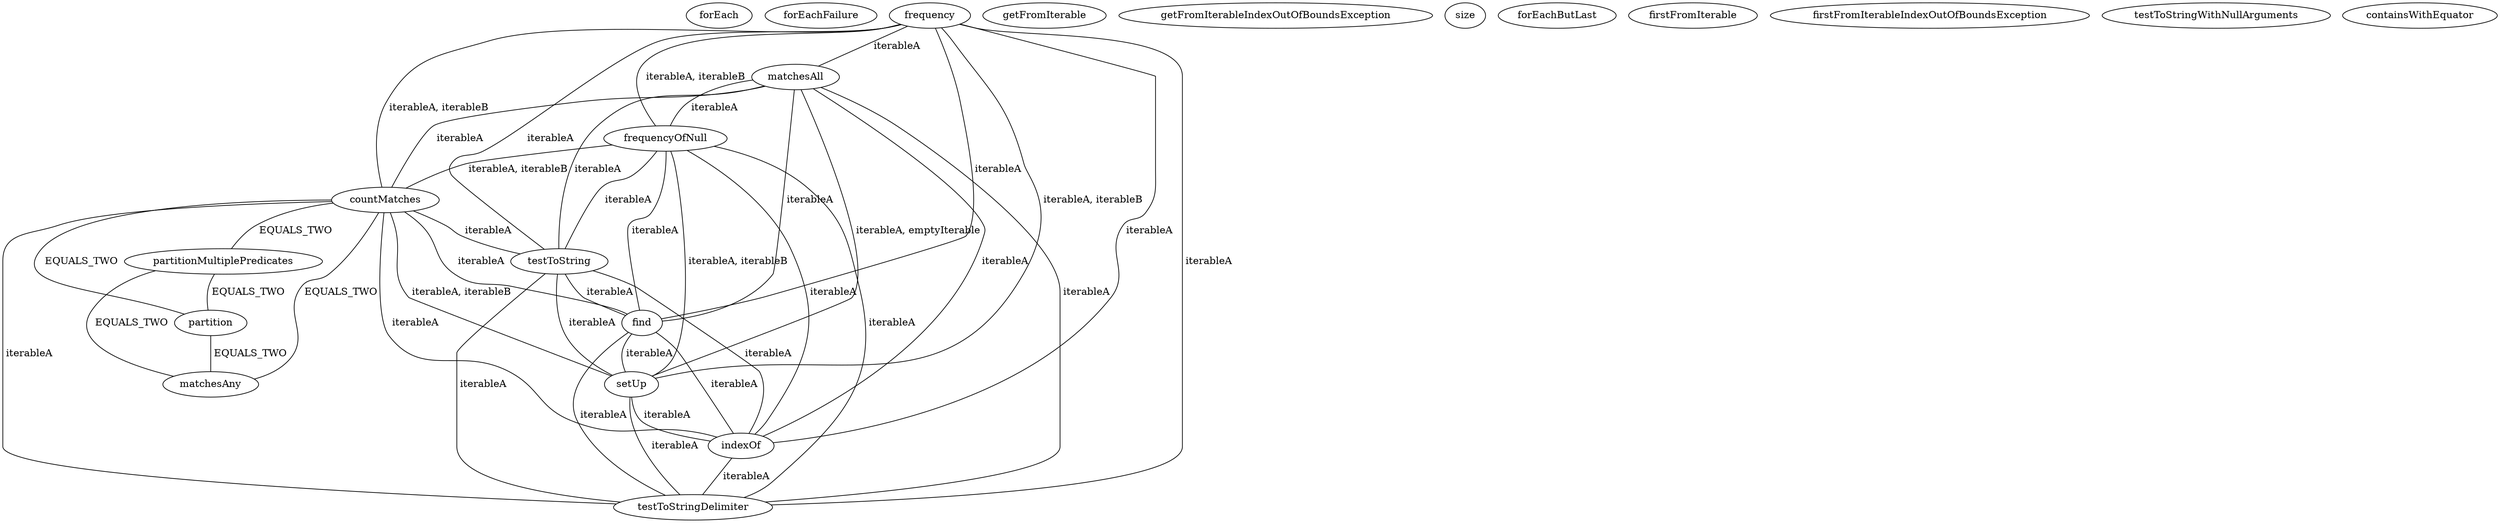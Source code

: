 digraph G {
forEach;
forEachFailure;
frequency;
matchesAll;
frequencyOfNull;
countMatches;
partitionMultiplePredicates;
getFromIterable;
getFromIterableIndexOutOfBoundsException;
partition;
testToString;
size;
forEachButLast;
find;
matchesAny;
firstFromIterable;
setUp;
firstFromIterableIndexOutOfBoundsException;
testToStringWithNullArguments;
indexOf;
containsWithEquator;
testToStringDelimiter;
frequencyOfNull -> countMatches [label=" iterableA, iterableB", dir=none];
frequencyOfNull -> testToString [label=" iterableA", dir=none];
frequencyOfNull -> find [label=" iterableA", dir=none];
frequencyOfNull -> setUp [label=" iterableA, iterableB", dir=none];
frequencyOfNull -> indexOf [label=" iterableA", dir=none];
frequencyOfNull -> testToStringDelimiter [label=" iterableA", dir=none];
countMatches -> partitionMultiplePredicates [label=" EQUALS_TWO", dir=none];
countMatches -> partition [label=" EQUALS_TWO", dir=none];
countMatches -> testToString [label=" iterableA", dir=none];
countMatches -> find [label=" iterableA", dir=none];
countMatches -> matchesAny [label=" EQUALS_TWO", dir=none];
countMatches -> setUp [label=" iterableA, iterableB", dir=none];
countMatches -> indexOf [label=" iterableA", dir=none];
countMatches -> testToStringDelimiter [label=" iterableA", dir=none];
partitionMultiplePredicates -> partition [label=" EQUALS_TWO", dir=none];
partitionMultiplePredicates -> matchesAny [label=" EQUALS_TWO", dir=none];
partition -> matchesAny [label=" EQUALS_TWO", dir=none];
testToString -> find [label=" iterableA", dir=none];
testToString -> setUp [label=" iterableA", dir=none];
testToString -> indexOf [label=" iterableA", dir=none];
testToString -> testToStringDelimiter [label=" iterableA", dir=none];
find -> setUp [label=" iterableA", dir=none];
find -> indexOf [label=" iterableA", dir=none];
find -> testToStringDelimiter [label=" iterableA", dir=none];
setUp -> indexOf [label=" iterableA", dir=none];
setUp -> testToStringDelimiter [label=" iterableA", dir=none];
indexOf -> testToStringDelimiter [label=" iterableA", dir=none];
frequency -> frequencyOfNull [label=" iterableA, iterableB", dir=none];
frequency -> countMatches [label=" iterableA, iterableB", dir=none];
frequency -> testToString [label=" iterableA", dir=none];
frequency -> find [label=" iterableA", dir=none];
frequency -> setUp [label=" iterableA, iterableB", dir=none];
frequency -> indexOf [label=" iterableA", dir=none];
frequency -> matchesAll [label=" iterableA", dir=none];
frequency -> testToStringDelimiter [label=" iterableA", dir=none];
matchesAll -> frequencyOfNull [label=" iterableA", dir=none];
matchesAll -> countMatches [label=" iterableA", dir=none];
matchesAll -> testToString [label=" iterableA", dir=none];
matchesAll -> find [label=" iterableA", dir=none];
matchesAll -> setUp [label=" iterableA, emptyIterable", dir=none];
matchesAll -> indexOf [label=" iterableA", dir=none];
matchesAll -> testToStringDelimiter [label=" iterableA", dir=none];
}